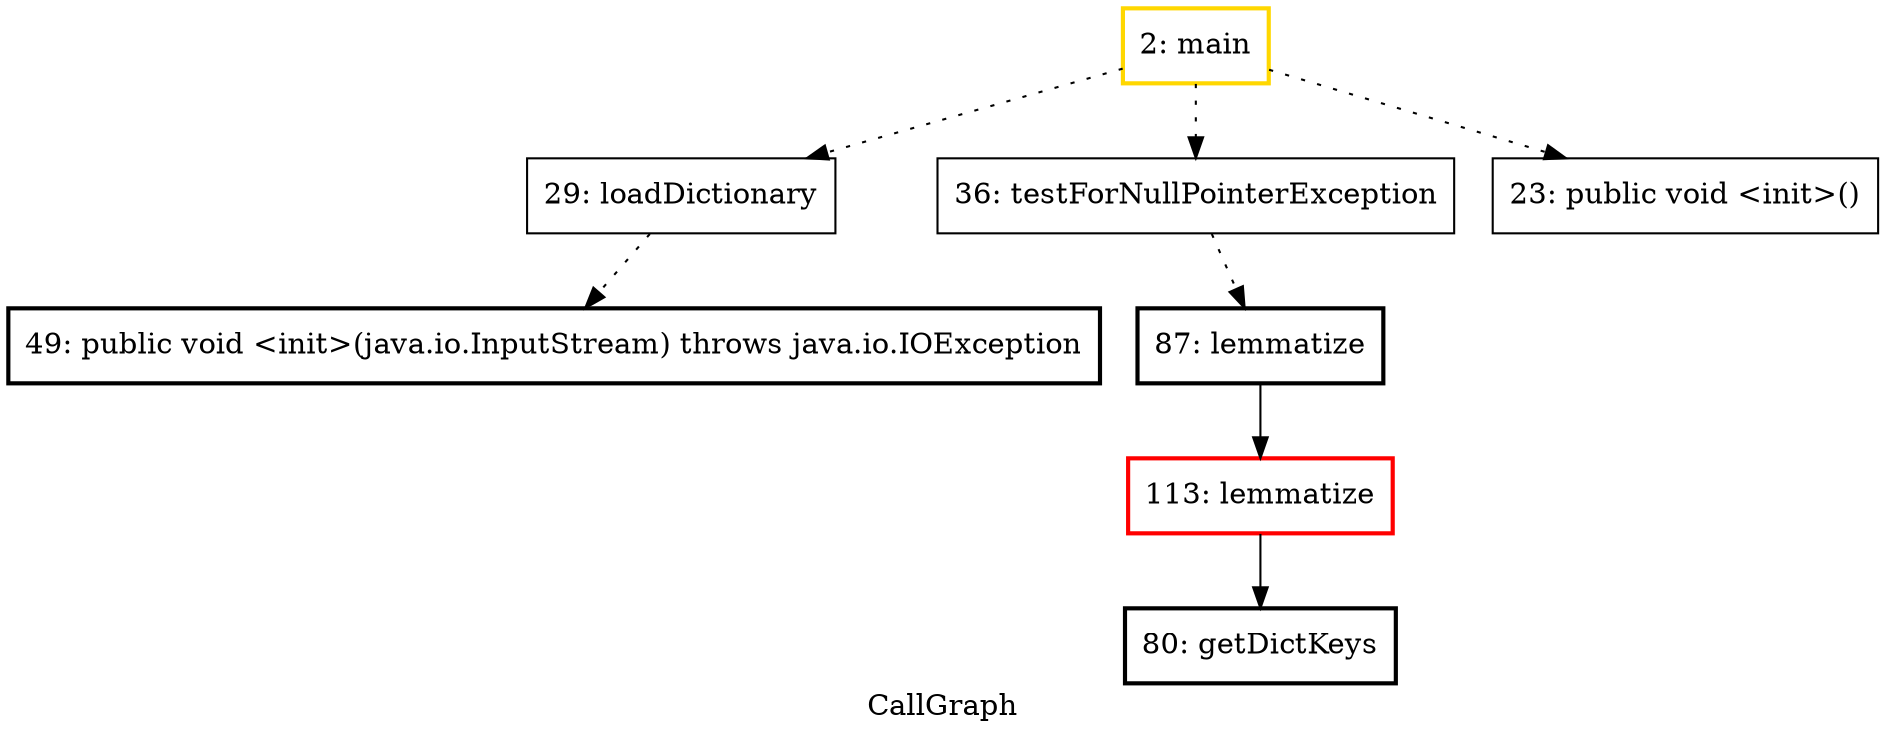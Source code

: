digraph "CallGraph" {
    label="CallGraph";
node [shape=box];
"2: main" [color=gold] [style=bold]
"113: lemmatize" [color=red] [style=bold]
"29: loadDictionary"
"36: testForNullPointerException"
"23: public void <init>()"
"49: public void <init>(java.io.InputStream) throws java.io.IOException" [style=bold]
"87: lemmatize" [style=bold]
"80: getDictKeys" [style=bold]
"2: main"->"29: loadDictionary" [style=dotted];

"2: main"->"36: testForNullPointerException" [style=dotted];

"2: main"->"23: public void <init>()" [style=dotted];

"29: loadDictionary"->"49: public void <init>(java.io.InputStream) throws java.io.IOException" [style=dotted];

"36: testForNullPointerException"->"87: lemmatize" [style=dotted];

"87: lemmatize"->"113: lemmatize";

"113: lemmatize"->"80: getDictKeys";

}
